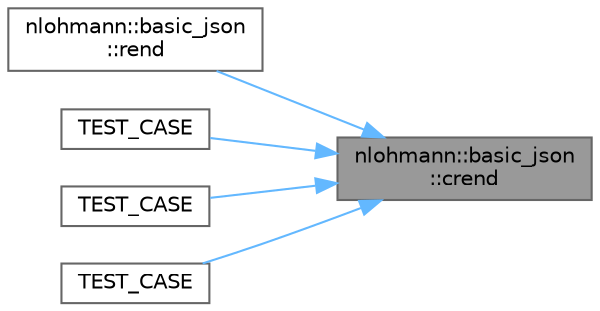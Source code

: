 digraph "nlohmann::basic_json::crend"
{
 // LATEX_PDF_SIZE
  bgcolor="transparent";
  edge [fontname=Helvetica,fontsize=10,labelfontname=Helvetica,labelfontsize=10];
  node [fontname=Helvetica,fontsize=10,shape=box,height=0.2,width=0.4];
  rankdir="RL";
  Node1 [id="Node000001",label="nlohmann::basic_json\l::crend",height=0.2,width=0.4,color="gray40", fillcolor="grey60", style="filled", fontcolor="black",tooltip="returns a const reverse iterator to one before the first"];
  Node1 -> Node2 [id="edge1_Node000001_Node000002",dir="back",color="steelblue1",style="solid",tooltip=" "];
  Node2 [id="Node000002",label="nlohmann::basic_json\l::rend",height=0.2,width=0.4,color="grey40", fillcolor="white", style="filled",URL="$classnlohmann_1_1basic__json.html#a2e4cbf41d593d41847b90aea55e5e84d",tooltip="returns an iterator to the reverse-end"];
  Node1 -> Node3 [id="edge2_Node000001_Node000003",dir="back",color="steelblue1",style="solid",tooltip=" "];
  Node3 [id="Node000003",label="TEST_CASE",height=0.2,width=0.4,color="grey40", fillcolor="white", style="filled",URL="$unit-capacity_8cpp.html#aa7cd27113fe11aadbd2fc85683fdb99d",tooltip=" "];
  Node1 -> Node4 [id="edge3_Node000001_Node000004",dir="back",color="steelblue1",style="solid",tooltip=" "];
  Node4 [id="Node000004",label="TEST_CASE",height=0.2,width=0.4,color="grey40", fillcolor="white", style="filled",URL="$unit-iterators1_8cpp.html#a275a70b6b4b2851cdeb0e29b99637d5f",tooltip=" "];
  Node1 -> Node5 [id="edge4_Node000001_Node000005",dir="back",color="steelblue1",style="solid",tooltip=" "];
  Node5 [id="Node000005",label="TEST_CASE",height=0.2,width=0.4,color="grey40", fillcolor="white", style="filled",URL="$unit-iterators2_8cpp.html#a4da24b23faf415fb9c92205ace5d71bd",tooltip=" "];
}
